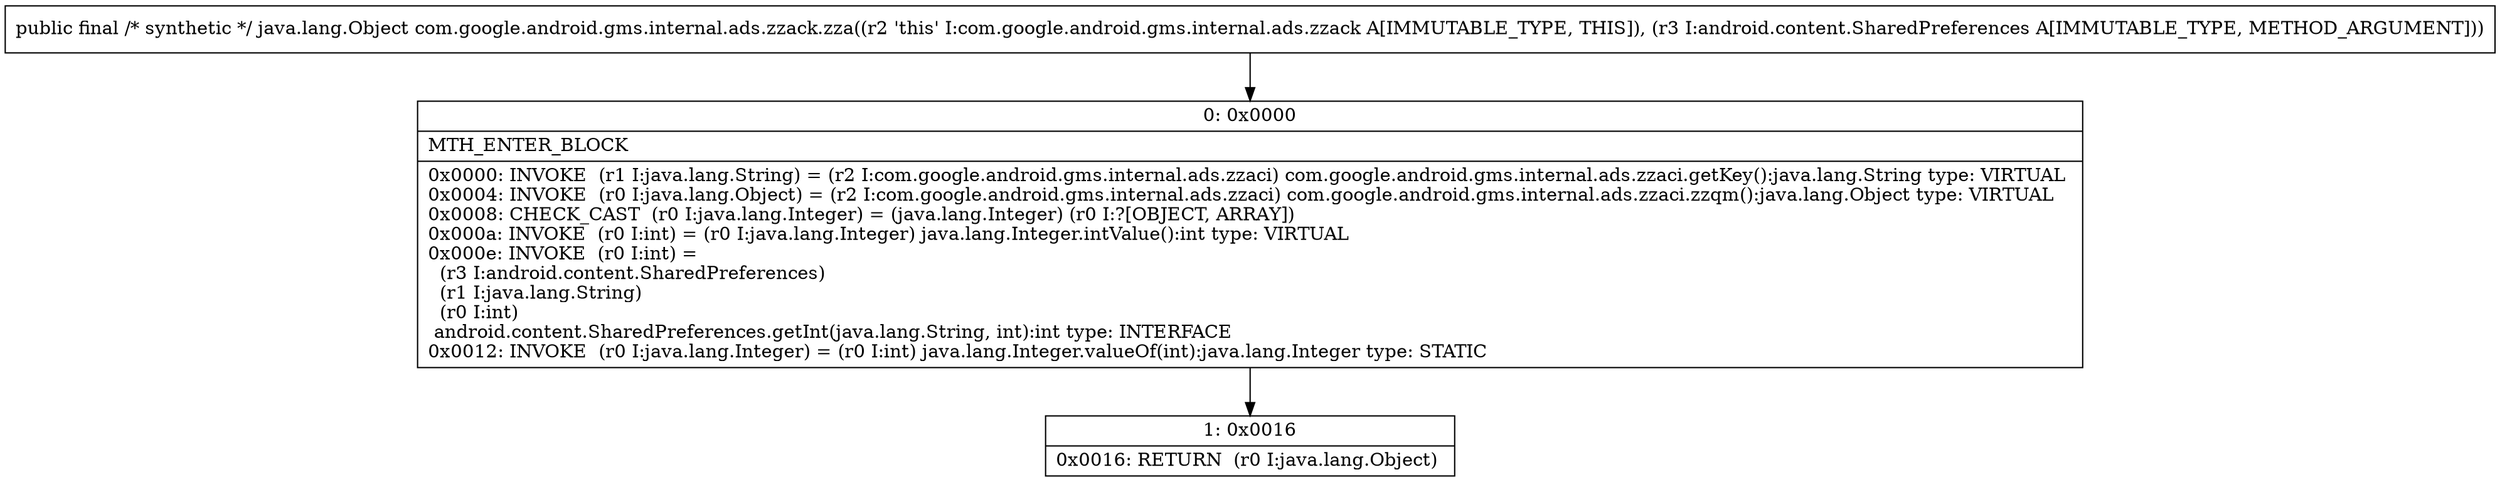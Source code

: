 digraph "CFG forcom.google.android.gms.internal.ads.zzack.zza(Landroid\/content\/SharedPreferences;)Ljava\/lang\/Object;" {
Node_0 [shape=record,label="{0\:\ 0x0000|MTH_ENTER_BLOCK\l|0x0000: INVOKE  (r1 I:java.lang.String) = (r2 I:com.google.android.gms.internal.ads.zzaci) com.google.android.gms.internal.ads.zzaci.getKey():java.lang.String type: VIRTUAL \l0x0004: INVOKE  (r0 I:java.lang.Object) = (r2 I:com.google.android.gms.internal.ads.zzaci) com.google.android.gms.internal.ads.zzaci.zzqm():java.lang.Object type: VIRTUAL \l0x0008: CHECK_CAST  (r0 I:java.lang.Integer) = (java.lang.Integer) (r0 I:?[OBJECT, ARRAY]) \l0x000a: INVOKE  (r0 I:int) = (r0 I:java.lang.Integer) java.lang.Integer.intValue():int type: VIRTUAL \l0x000e: INVOKE  (r0 I:int) = \l  (r3 I:android.content.SharedPreferences)\l  (r1 I:java.lang.String)\l  (r0 I:int)\l android.content.SharedPreferences.getInt(java.lang.String, int):int type: INTERFACE \l0x0012: INVOKE  (r0 I:java.lang.Integer) = (r0 I:int) java.lang.Integer.valueOf(int):java.lang.Integer type: STATIC \l}"];
Node_1 [shape=record,label="{1\:\ 0x0016|0x0016: RETURN  (r0 I:java.lang.Object) \l}"];
MethodNode[shape=record,label="{public final \/* synthetic *\/ java.lang.Object com.google.android.gms.internal.ads.zzack.zza((r2 'this' I:com.google.android.gms.internal.ads.zzack A[IMMUTABLE_TYPE, THIS]), (r3 I:android.content.SharedPreferences A[IMMUTABLE_TYPE, METHOD_ARGUMENT])) }"];
MethodNode -> Node_0;
Node_0 -> Node_1;
}


